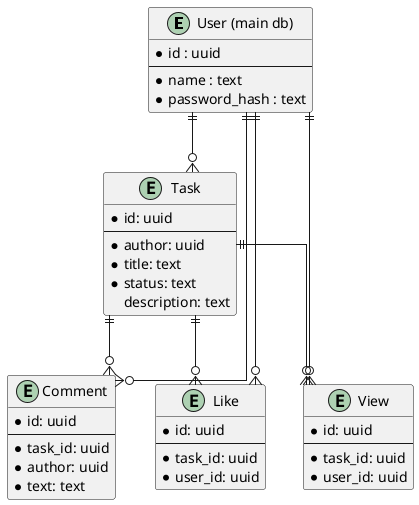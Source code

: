 @startuml

' hide the spot
' hide circle

' avoid problems with angled crows feet
skinparam linetype ortho

entity "User (main db)" as user {
  * id : uuid
  --
  * name : text
  * password_hash : text
}

entity "Task" as task {
  * id: uuid
  --
  * author: uuid  
  * title: text
  * status: text
  description: text
}

entity "Comment" as comment {
  * id: uuid
  --
  * task_id: uuid
  * author: uuid
  * text: text
}

entity "Like" as like {
  * id: uuid
  --
  * task_id: uuid
  * user_id: uuid
}

entity "View" as view {
  * id: uuid
  --
  * task_id: uuid
  * user_id: uuid
}

user ||--o{ task
task ||--o{ comment
user ||--o{ comment

task ||--o{ view
user ||--o{ view

task ||--o{ like
user ||--o{ like
@enduml
